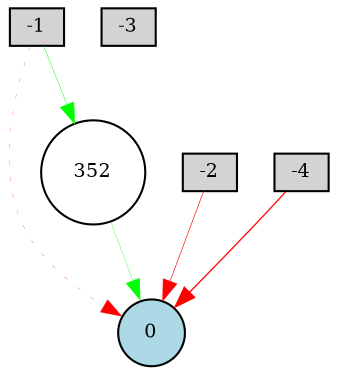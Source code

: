digraph {
	node [fontsize=9 height=0.2 shape=circle width=0.2]
	-1 [fillcolor=lightgray shape=box style=filled]
	-2 [fillcolor=lightgray shape=box style=filled]
	-3 [fillcolor=lightgray shape=box style=filled]
	-4 [fillcolor=lightgray shape=box style=filled]
	0 [fillcolor=lightblue style=filled]
	352 [fillcolor=white style=filled]
	352 -> 0 [color=green penwidth=0.16214267722104794 style=solid]
	-1 -> 0 [color=red penwidth=0.11787918926186887 style=dotted]
	-1 -> 352 [color=green penwidth=0.2278764291702211 style=solid]
	-4 -> 0 [color=red penwidth=0.6094693735582476 style=solid]
	-2 -> 0 [color=red penwidth=0.29794862384858223 style=solid]
}
